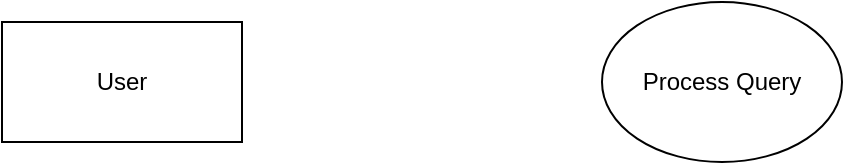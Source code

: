<mxfile version="23.1.6" type="device">
  <diagram name="Page-1" id="aTOWawlnkn2Iy3sxs676">
    <mxGraphModel dx="756" dy="445" grid="1" gridSize="10" guides="1" tooltips="1" connect="1" arrows="1" fold="1" page="1" pageScale="1" pageWidth="850" pageHeight="1100" math="0" shadow="0">
      <root>
        <mxCell id="0" />
        <mxCell id="1" parent="0" />
        <mxCell id="AbPA212y-2F9YV84ScOM-2" value="User" style="rounded=0;whiteSpace=wrap;html=1;" vertex="1" parent="1">
          <mxGeometry x="50" y="210" width="120" height="60" as="geometry" />
        </mxCell>
        <mxCell id="AbPA212y-2F9YV84ScOM-3" value="Process Query" style="ellipse;whiteSpace=wrap;html=1;" vertex="1" parent="1">
          <mxGeometry x="350" y="200" width="120" height="80" as="geometry" />
        </mxCell>
      </root>
    </mxGraphModel>
  </diagram>
</mxfile>
